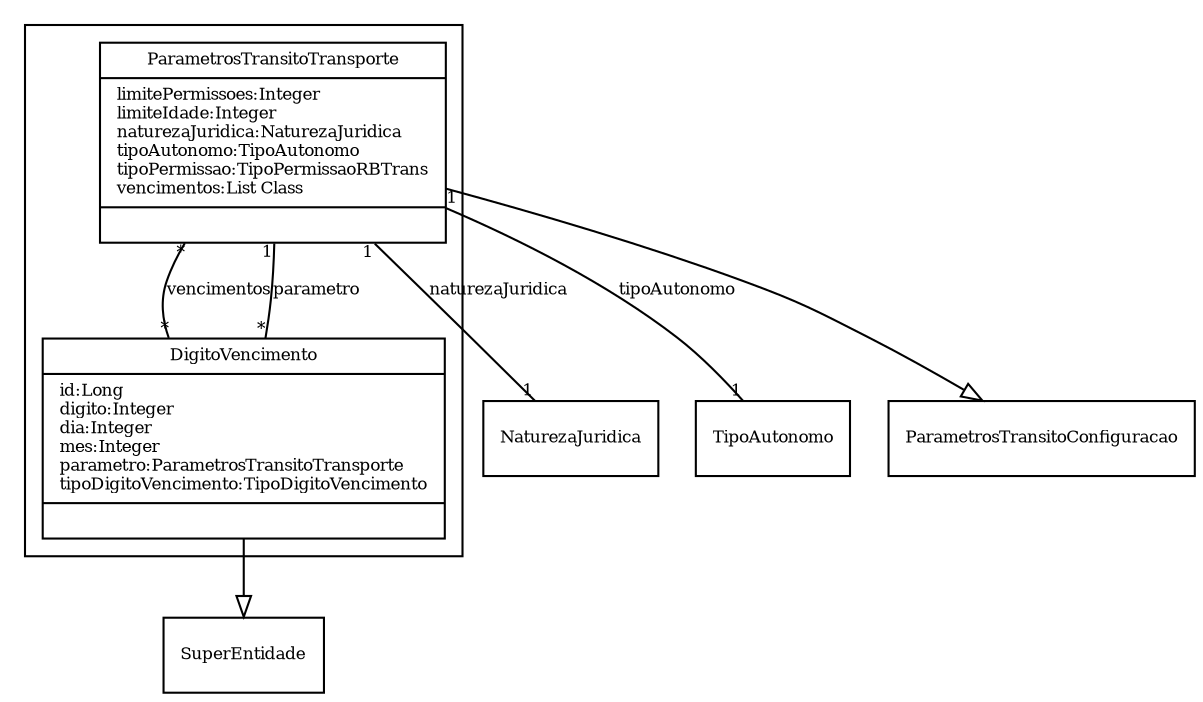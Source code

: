 digraph G{
fontname = "Times-Roman"
fontsize = 8

node [
        fontname = "Times-Roman"
        fontsize = 8
        shape = "record"
]

edge [
        fontname = "Times-Roman"
        fontsize = 8
]

subgraph clusterPARAMETROS_DE_TRANSITO_E_TRANSPORTE
{
ParametrosTransitoTransporte [label = "{ParametrosTransitoTransporte|limitePermissoes:Integer\llimiteIdade:Integer\lnaturezaJuridica:NaturezaJuridica\ltipoAutonomo:TipoAutonomo\ltipoPermissao:TipoPermissaoRBTrans\lvencimentos:List Class\l|\l}"]
DigitoVencimento [label = "{DigitoVencimento|id:Long\ldigito:Integer\ldia:Integer\lmes:Integer\lparametro:ParametrosTransitoTransporte\ltipoDigitoVencimento:TipoDigitoVencimento\l|\l}"]
}
edge [arrowhead = "none" headlabel = "1" taillabel = "1"] ParametrosTransitoTransporte -> NaturezaJuridica [label = "naturezaJuridica"]
edge [arrowhead = "none" headlabel = "1" taillabel = "1"] ParametrosTransitoTransporte -> TipoAutonomo [label = "tipoAutonomo"]
edge [arrowhead = "none" headlabel = "*" taillabel = "*"] ParametrosTransitoTransporte -> DigitoVencimento [label = "vencimentos"]
edge [ arrowhead = "empty" headlabel = "" taillabel = ""] ParametrosTransitoTransporte -> ParametrosTransitoConfiguracao
edge [arrowhead = "none" headlabel = "1" taillabel = "*"] DigitoVencimento -> ParametrosTransitoTransporte [label = "parametro"]
edge [ arrowhead = "empty" headlabel = "" taillabel = ""] DigitoVencimento -> SuperEntidade
}
